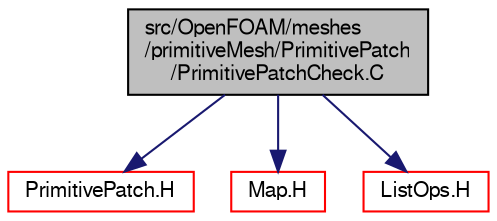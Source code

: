 digraph "src/OpenFOAM/meshes/primitiveMesh/PrimitivePatch/PrimitivePatchCheck.C"
{
  bgcolor="transparent";
  edge [fontname="FreeSans",fontsize="10",labelfontname="FreeSans",labelfontsize="10"];
  node [fontname="FreeSans",fontsize="10",shape=record];
  Node0 [label="src/OpenFOAM/meshes\l/primitiveMesh/PrimitivePatch\l/PrimitivePatchCheck.C",height=0.2,width=0.4,color="black", fillcolor="grey75", style="filled", fontcolor="black"];
  Node0 -> Node1 [color="midnightblue",fontsize="10",style="solid",fontname="FreeSans"];
  Node1 [label="PrimitivePatch.H",height=0.2,width=0.4,color="red",URL="$a11951.html"];
  Node0 -> Node142 [color="midnightblue",fontsize="10",style="solid",fontname="FreeSans"];
  Node142 [label="Map.H",height=0.2,width=0.4,color="red",URL="$a08489.html"];
  Node0 -> Node96 [color="midnightblue",fontsize="10",style="solid",fontname="FreeSans"];
  Node96 [label="ListOps.H",height=0.2,width=0.4,color="red",URL="$a08687.html",tooltip="Various functions to operate on Lists. "];
}
